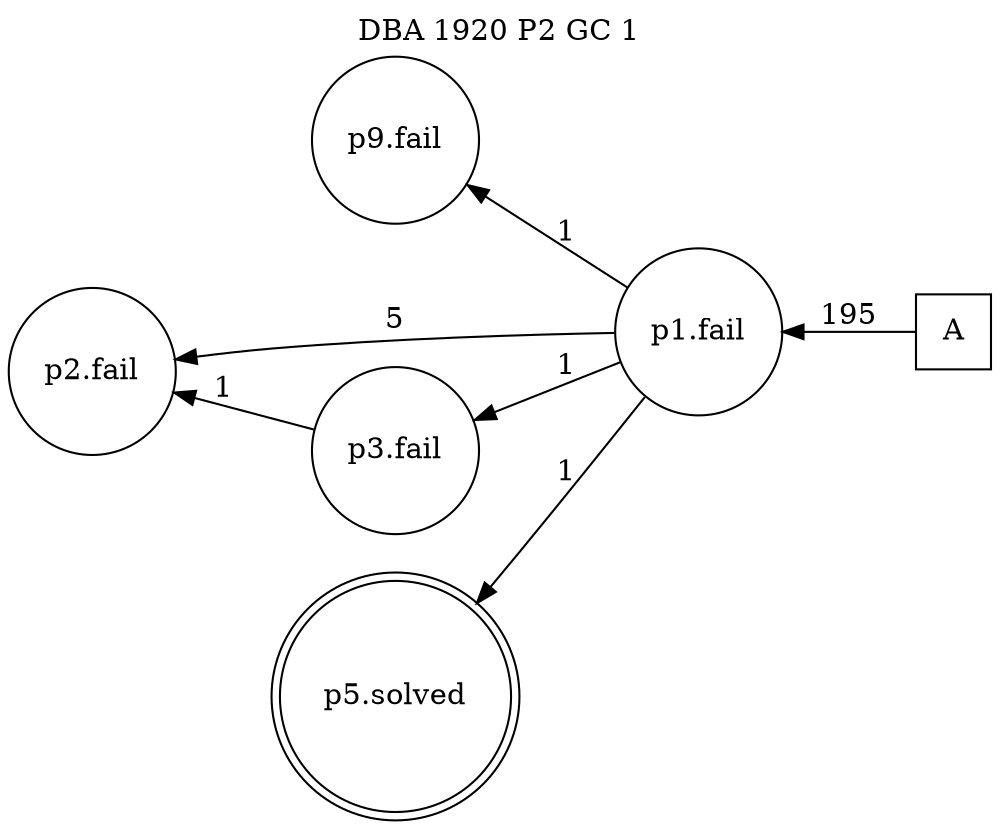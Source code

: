digraph DBA_1920_P2_GC_1 {
labelloc="tl"
label= " DBA 1920 P2 GC 1 "
rankdir="RL";
graph [ size=" 10 , 10 !"]

"A" [shape="square" label="A"]
"p1.fail" [shape="circle" label="p1.fail"]
"p9.fail" [shape="circle" label="p9.fail"]
"p2.fail" [shape="circle" label="p2.fail"]
"p3.fail" [shape="circle" label="p3.fail"]
"p5.solved" [shape="doublecircle" label="p5.solved"]
"A" -> "p1.fail" [ label=195]
"p1.fail" -> "p9.fail" [ label=1]
"p1.fail" -> "p2.fail" [ label=5]
"p1.fail" -> "p3.fail" [ label=1]
"p1.fail" -> "p5.solved" [ label=1]
"p3.fail" -> "p2.fail" [ label=1]
}

